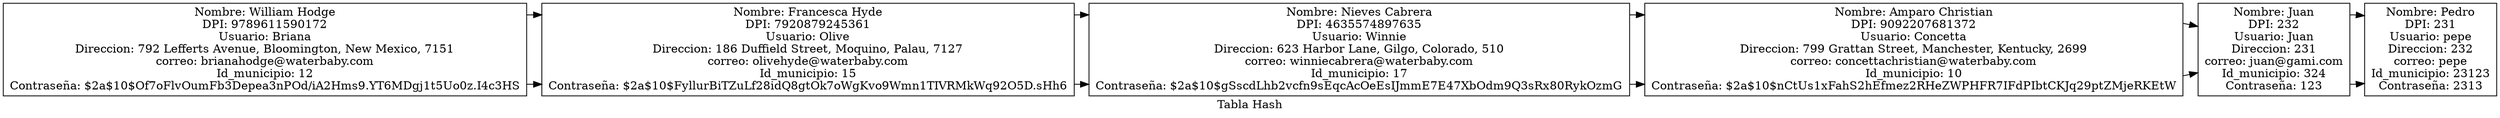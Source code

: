 digraph G{
label="Tabla Hash";
node[shape=box];
nC938053683[label="Nombre: William Hodge
DPI: 9789611590172
Usuario: Briana
Direccion: 792 Lefferts Avenue, Bloomington, New Mexico, 7151
correo: brianahodge@waterbaby.com
Id_municipio: 12
Contraseña: $2a$10$Of7oFlvOumFb3Depea3nPOd/iA2Hms9.YT6MDgj1t5Uo0z.I4c3HS"];
nC798266940[label="Nombre: Francesca Hyde
DPI: 7920879245361
Usuario: Olive
Direccion: 186 Duffield Street, Moquino, Palau, 7127
correo: olivehyde@waterbaby.com
Id_municipio: 15
Contraseña: $2a$10$FyllurBiTZuLf28idQ8gtOk7oWgKvo9Wmn1TIVRMkWq92O5D.sHh6"];
nC390127049[label="Nombre: Nieves Cabrera
DPI: 4635574897635
Usuario: Winnie
Direccion: 623 Harbor Lane, Gilgo, Colorado, 510
correo: winniecabrera@waterbaby.com
Id_municipio: 17
Contraseña: $2a$10$gSscdLhb2vcfn9sEqcAcOeEsIJmmE7E47XbOdm9Q3sRx80RykOzmG"];
nC748023706[label="Nombre: Amparo Christian
DPI: 9092207681372
Usuario: Concetta
Direccion: 799 Grattan Street, Manchester, Kentucky, 2699
correo: concettachristian@waterbaby.com
Id_municipio: 10
Contraseña: $2a$10$nCtUs1xFahS2hEfmez2RHeZWPHFR7IFdPIbtCKJq29ptZMjeRKEtW"];
nC1236158780[label="Nombre: Juan
DPI: 232
Usuario: Juan
Direccion: 231
correo: juan@gami.com
Id_municipio: 324
Contraseña: 123"];
nC9168754[label="Nombre: Pedro
DPI: 231
Usuario: pepe
Direccion: 232
correo: pepe
Id_municipio: 23123
Contraseña: 2313"];

nC938053683->nC798266940;
nC798266940->nC390127049;
nC390127049->nC748023706;
nC748023706->nC1236158780;
nC1236158780->nC9168754;

{rank=same;nC938053683->nC798266940;
nC798266940->nC390127049;
nC390127049->nC748023706;
nC748023706->nC1236158780;
nC1236158780->nC9168754;
}
}